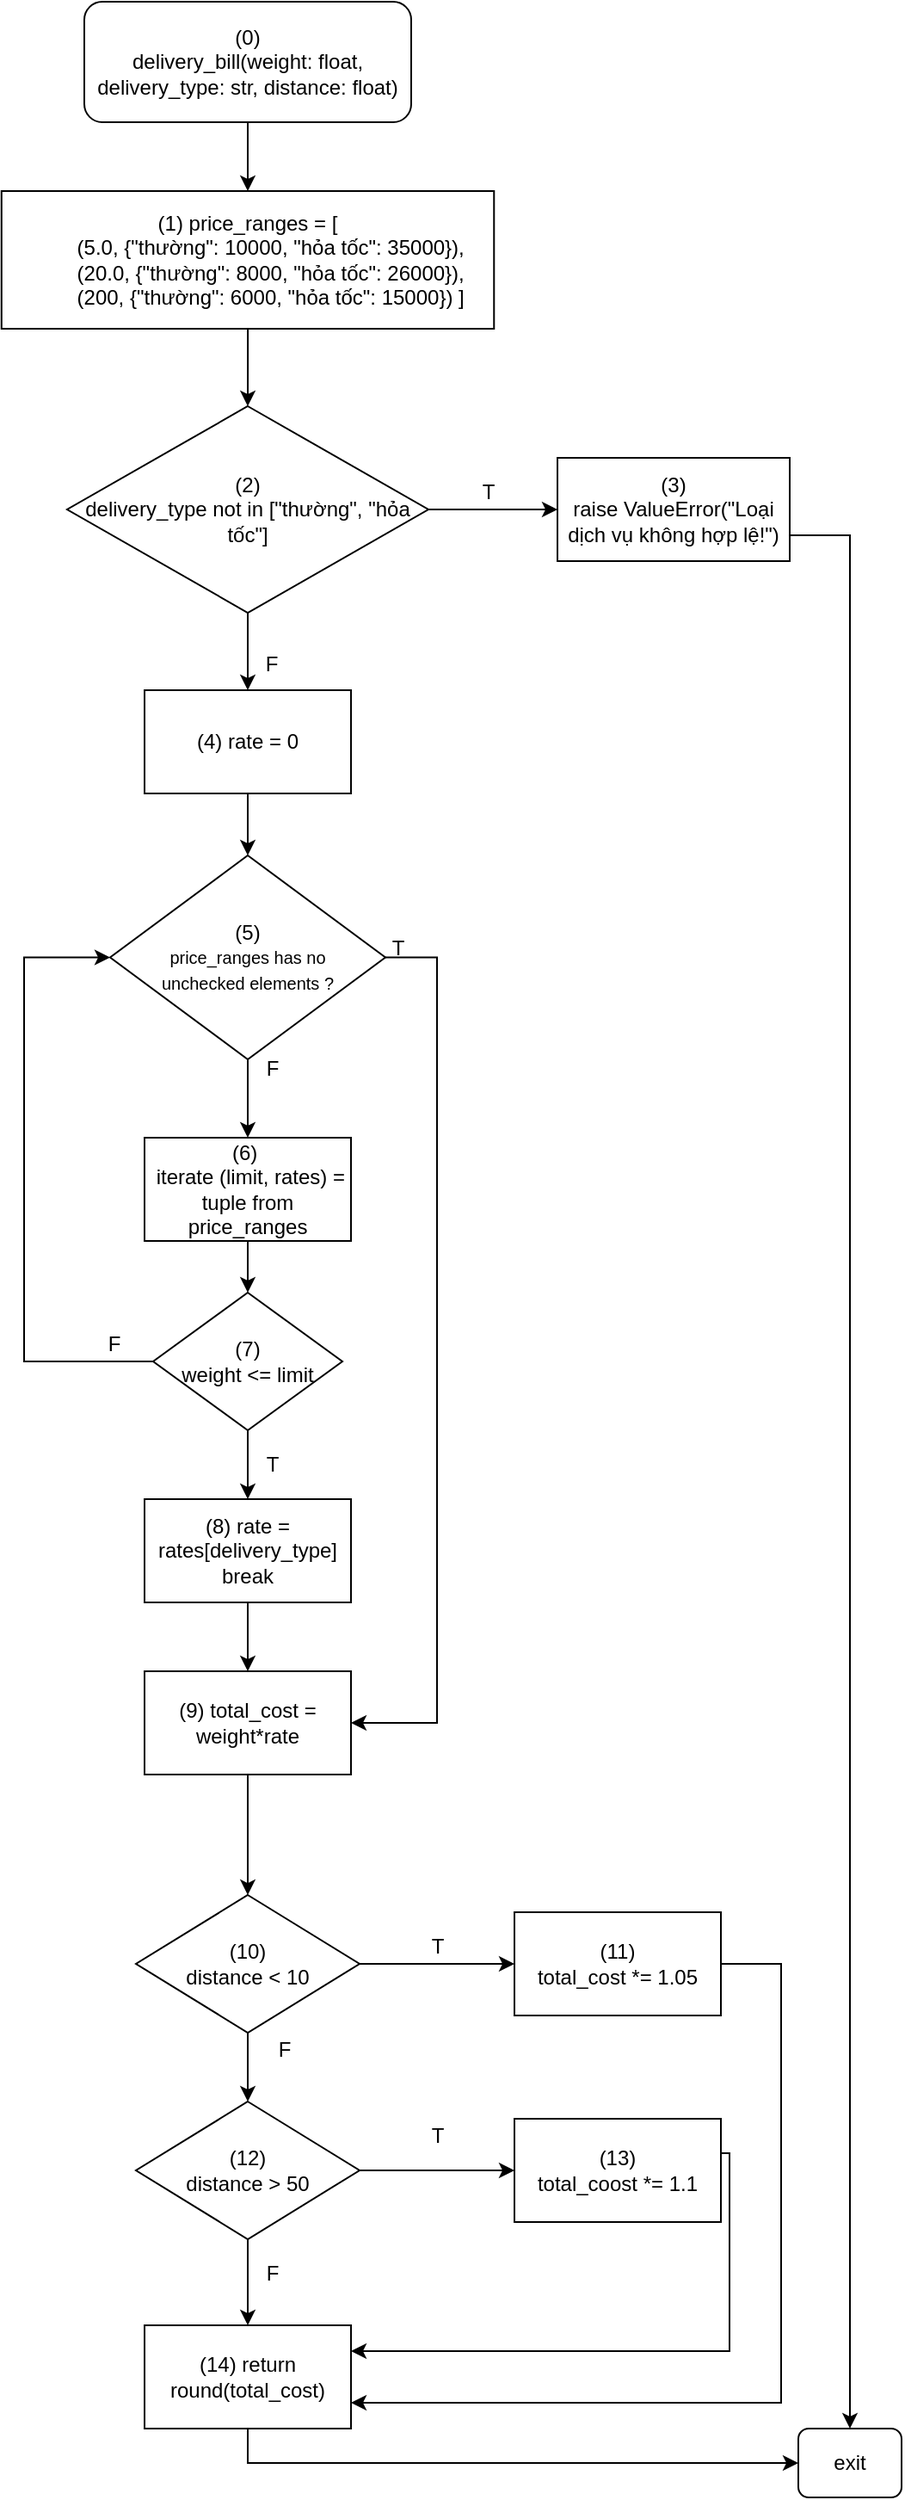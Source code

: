 <mxfile version="26.1.0">
  <diagram id="C5RBs43oDa-KdzZeNtuy" name="Page-1">
    <mxGraphModel dx="701" dy="2085" grid="1" gridSize="10" guides="1" tooltips="1" connect="1" arrows="1" fold="1" page="1" pageScale="1" pageWidth="827" pageHeight="1169" math="0" shadow="0">
      <root>
        <mxCell id="WIyWlLk6GJQsqaUBKTNV-0" />
        <mxCell id="WIyWlLk6GJQsqaUBKTNV-1" parent="WIyWlLk6GJQsqaUBKTNV-0" />
        <mxCell id="I0WviCcc3iurpeJ7TXYC-105" value="" style="edgeStyle=orthogonalEdgeStyle;rounded=0;orthogonalLoop=1;jettySize=auto;html=1;entryX=0.5;entryY=0;entryDx=0;entryDy=0;" parent="WIyWlLk6GJQsqaUBKTNV-1" source="I0WviCcc3iurpeJ7TXYC-101" target="I0WviCcc3iurpeJ7TXYC-106" edge="1">
          <mxGeometry relative="1" as="geometry">
            <mxPoint x="375" y="-975" as="targetPoint" />
          </mxGeometry>
        </mxCell>
        <mxCell id="I0WviCcc3iurpeJ7TXYC-101" value="(0)&lt;div&gt;delivery_bill(weight: float, delivery_type: str, distance: float)&lt;/div&gt;" style="rounded=1;whiteSpace=wrap;html=1;" parent="WIyWlLk6GJQsqaUBKTNV-1" vertex="1">
          <mxGeometry x="275" y="-1140" width="190" height="70" as="geometry" />
        </mxCell>
        <mxCell id="I0WviCcc3iurpeJ7TXYC-109" value="" style="edgeStyle=orthogonalEdgeStyle;rounded=0;orthogonalLoop=1;jettySize=auto;html=1;" parent="WIyWlLk6GJQsqaUBKTNV-1" source="I0WviCcc3iurpeJ7TXYC-106" target="I0WviCcc3iurpeJ7TXYC-108" edge="1">
          <mxGeometry relative="1" as="geometry" />
        </mxCell>
        <mxCell id="I0WviCcc3iurpeJ7TXYC-106" value="&lt;div&gt;(1) price_ranges = [&lt;/div&gt;&lt;div&gt;&amp;nbsp; &amp;nbsp; &amp;nbsp; &amp;nbsp; (5.0, {&quot;thường&quot;: 10000, &quot;hỏa tốc&quot;: 35000}),&lt;/div&gt;&lt;div&gt;&amp;nbsp; &amp;nbsp; &amp;nbsp; &amp;nbsp; (20.0, {&quot;thường&quot;: 8000, &quot;hỏa tốc&quot;: 26000}),&lt;/div&gt;&lt;div&gt;&amp;nbsp; &amp;nbsp; &amp;nbsp; &amp;nbsp; (200, {&quot;thường&quot;: 6000, &quot;hỏa tốc&quot;: 15000})&lt;span style=&quot;background-color: initial;&quot;&gt;&amp;nbsp;]&lt;/span&gt;&lt;/div&gt;" style="rounded=0;whiteSpace=wrap;html=1;" parent="WIyWlLk6GJQsqaUBKTNV-1" vertex="1">
          <mxGeometry x="226.88" y="-1030" width="286.25" height="80" as="geometry" />
        </mxCell>
        <mxCell id="I0WviCcc3iurpeJ7TXYC-111" value="" style="edgeStyle=orthogonalEdgeStyle;rounded=0;orthogonalLoop=1;jettySize=auto;html=1;" parent="WIyWlLk6GJQsqaUBKTNV-1" source="I0WviCcc3iurpeJ7TXYC-108" target="I0WviCcc3iurpeJ7TXYC-110" edge="1">
          <mxGeometry relative="1" as="geometry" />
        </mxCell>
        <mxCell id="I0WviCcc3iurpeJ7TXYC-114" value="" style="edgeStyle=orthogonalEdgeStyle;rounded=0;orthogonalLoop=1;jettySize=auto;html=1;" parent="WIyWlLk6GJQsqaUBKTNV-1" source="I0WviCcc3iurpeJ7TXYC-108" target="I0WviCcc3iurpeJ7TXYC-113" edge="1">
          <mxGeometry relative="1" as="geometry" />
        </mxCell>
        <mxCell id="I0WviCcc3iurpeJ7TXYC-108" value="(2)&lt;div&gt;delivery_type not in [&quot;thường&quot;, &quot;hỏa tốc&quot;]&lt;/div&gt;" style="rhombus;whiteSpace=wrap;html=1;rounded=0;" parent="WIyWlLk6GJQsqaUBKTNV-1" vertex="1">
          <mxGeometry x="265" y="-905" width="210" height="120" as="geometry" />
        </mxCell>
        <mxCell id="I0WviCcc3iurpeJ7TXYC-152" value="" style="edgeStyle=orthogonalEdgeStyle;rounded=0;orthogonalLoop=1;jettySize=auto;html=1;entryX=0.5;entryY=0;entryDx=0;entryDy=0;" parent="WIyWlLk6GJQsqaUBKTNV-1" source="I0WviCcc3iurpeJ7TXYC-110" target="I0WviCcc3iurpeJ7TXYC-150" edge="1">
          <mxGeometry relative="1" as="geometry">
            <mxPoint x="787.5" y="-830" as="targetPoint" />
            <Array as="points">
              <mxPoint x="720" y="-830" />
            </Array>
          </mxGeometry>
        </mxCell>
        <mxCell id="I0WviCcc3iurpeJ7TXYC-110" value="(3)&lt;div&gt;raise ValueError(&quot;Loại dịch vụ không hợp lệ!&quot;)&lt;/div&gt;" style="whiteSpace=wrap;html=1;rounded=0;" parent="WIyWlLk6GJQsqaUBKTNV-1" vertex="1">
          <mxGeometry x="550" y="-875" width="135" height="60" as="geometry" />
        </mxCell>
        <mxCell id="I0WviCcc3iurpeJ7TXYC-112" value="T" style="text;html=1;align=center;verticalAlign=middle;whiteSpace=wrap;rounded=0;" parent="WIyWlLk6GJQsqaUBKTNV-1" vertex="1">
          <mxGeometry x="480" y="-870" width="60" height="30" as="geometry" />
        </mxCell>
        <mxCell id="I0WviCcc3iurpeJ7TXYC-117" value="" style="edgeStyle=orthogonalEdgeStyle;rounded=0;orthogonalLoop=1;jettySize=auto;html=1;entryX=0.5;entryY=0;entryDx=0;entryDy=0;" parent="WIyWlLk6GJQsqaUBKTNV-1" source="I0WviCcc3iurpeJ7TXYC-113" target="I0WviCcc3iurpeJ7TXYC-118" edge="1">
          <mxGeometry relative="1" as="geometry">
            <mxPoint x="375" y="-620" as="targetPoint" />
          </mxGeometry>
        </mxCell>
        <mxCell id="I0WviCcc3iurpeJ7TXYC-113" value="(4) rate = 0" style="whiteSpace=wrap;html=1;rounded=0;" parent="WIyWlLk6GJQsqaUBKTNV-1" vertex="1">
          <mxGeometry x="310.01" y="-740" width="120" height="60" as="geometry" />
        </mxCell>
        <mxCell id="I0WviCcc3iurpeJ7TXYC-115" value="F" style="text;html=1;align=center;verticalAlign=middle;whiteSpace=wrap;rounded=0;" parent="WIyWlLk6GJQsqaUBKTNV-1" vertex="1">
          <mxGeometry x="354" y="-770" width="60" height="30" as="geometry" />
        </mxCell>
        <mxCell id="I0WviCcc3iurpeJ7TXYC-127" value="" style="edgeStyle=orthogonalEdgeStyle;rounded=0;orthogonalLoop=1;jettySize=auto;html=1;" parent="WIyWlLk6GJQsqaUBKTNV-1" source="I0WviCcc3iurpeJ7TXYC-118" target="I0WviCcc3iurpeJ7TXYC-126" edge="1">
          <mxGeometry relative="1" as="geometry" />
        </mxCell>
        <mxCell id="I0WviCcc3iurpeJ7TXYC-130" value="" style="edgeStyle=orthogonalEdgeStyle;rounded=0;orthogonalLoop=1;jettySize=auto;html=1;entryX=1;entryY=0.5;entryDx=0;entryDy=0;" parent="WIyWlLk6GJQsqaUBKTNV-1" source="I0WviCcc3iurpeJ7TXYC-118" target="I0WviCcc3iurpeJ7TXYC-131" edge="1">
          <mxGeometry relative="1" as="geometry">
            <mxPoint x="550" y="-584.5" as="targetPoint" />
            <Array as="points">
              <mxPoint x="480" y="-584" />
              <mxPoint x="480" y="-140" />
            </Array>
          </mxGeometry>
        </mxCell>
        <mxCell id="I0WviCcc3iurpeJ7TXYC-118" value="(5)&lt;div&gt;&lt;span style=&quot;font-size: 10px; background-color: transparent; color: light-dark(rgb(0, 0, 0), rgb(255, 255, 255));&quot;&gt;price_ranges has no un&lt;/span&gt;&lt;span style=&quot;font-size: 10px; background-color: transparent; color: light-dark(rgb(0, 0, 0), rgb(255, 255, 255));&quot;&gt;checked&amp;nbsp;&lt;/span&gt;&lt;span style=&quot;font-size: 10px; background-color: transparent; color: light-dark(rgb(0, 0, 0), rgb(255, 255, 255));&quot;&gt;elements ?&lt;/span&gt;&lt;/div&gt;" style="rhombus;whiteSpace=wrap;html=1;rounded=0;" parent="WIyWlLk6GJQsqaUBKTNV-1" vertex="1">
          <mxGeometry x="290" y="-644" width="160" height="118.5" as="geometry" />
        </mxCell>
        <mxCell id="I0WviCcc3iurpeJ7TXYC-123" value="" style="edgeStyle=orthogonalEdgeStyle;rounded=0;orthogonalLoop=1;jettySize=auto;html=1;" parent="WIyWlLk6GJQsqaUBKTNV-1" source="I0WviCcc3iurpeJ7TXYC-120" target="I0WviCcc3iurpeJ7TXYC-122" edge="1">
          <mxGeometry relative="1" as="geometry" />
        </mxCell>
        <mxCell id="I0WviCcc3iurpeJ7TXYC-125" value="" style="edgeStyle=orthogonalEdgeStyle;rounded=0;orthogonalLoop=1;jettySize=auto;html=1;entryX=0;entryY=0.5;entryDx=0;entryDy=0;exitX=0;exitY=0.5;exitDx=0;exitDy=0;" parent="WIyWlLk6GJQsqaUBKTNV-1" source="I0WviCcc3iurpeJ7TXYC-120" target="I0WviCcc3iurpeJ7TXYC-118" edge="1">
          <mxGeometry relative="1" as="geometry">
            <mxPoint x="290" y="-600" as="targetPoint" />
            <Array as="points">
              <mxPoint x="240" y="-350" />
              <mxPoint x="240" y="-584" />
            </Array>
          </mxGeometry>
        </mxCell>
        <mxCell id="I0WviCcc3iurpeJ7TXYC-120" value="(7)&lt;div&gt;weight &amp;lt;= limit&lt;/div&gt;" style="rhombus;whiteSpace=wrap;html=1;rounded=0;" parent="WIyWlLk6GJQsqaUBKTNV-1" vertex="1">
          <mxGeometry x="315" y="-390" width="110" height="80" as="geometry" />
        </mxCell>
        <mxCell id="I0WviCcc3iurpeJ7TXYC-132" value="" style="edgeStyle=orthogonalEdgeStyle;rounded=0;orthogonalLoop=1;jettySize=auto;html=1;" parent="WIyWlLk6GJQsqaUBKTNV-1" source="I0WviCcc3iurpeJ7TXYC-122" target="I0WviCcc3iurpeJ7TXYC-131" edge="1">
          <mxGeometry relative="1" as="geometry" />
        </mxCell>
        <mxCell id="I0WviCcc3iurpeJ7TXYC-122" value="(8) rate = rates[delivery_type]&lt;div&gt;break&lt;/div&gt;" style="whiteSpace=wrap;html=1;rounded=0;" parent="WIyWlLk6GJQsqaUBKTNV-1" vertex="1">
          <mxGeometry x="310" y="-270" width="120" height="60" as="geometry" />
        </mxCell>
        <mxCell id="I0WviCcc3iurpeJ7TXYC-128" value="" style="edgeStyle=orthogonalEdgeStyle;rounded=0;orthogonalLoop=1;jettySize=auto;html=1;" parent="WIyWlLk6GJQsqaUBKTNV-1" source="I0WviCcc3iurpeJ7TXYC-126" target="I0WviCcc3iurpeJ7TXYC-120" edge="1">
          <mxGeometry relative="1" as="geometry" />
        </mxCell>
        <mxCell id="I0WviCcc3iurpeJ7TXYC-126" value="(6)&amp;nbsp;&lt;div&gt;&amp;nbsp;iterate (limit, rates) = tuple from price_ranges&lt;/div&gt;" style="whiteSpace=wrap;html=1;rounded=0;" parent="WIyWlLk6GJQsqaUBKTNV-1" vertex="1">
          <mxGeometry x="310" y="-480" width="120" height="60" as="geometry" />
        </mxCell>
        <mxCell id="I0WviCcc3iurpeJ7TXYC-139" value="" style="edgeStyle=orthogonalEdgeStyle;rounded=0;orthogonalLoop=1;jettySize=auto;html=1;" parent="WIyWlLk6GJQsqaUBKTNV-1" source="I0WviCcc3iurpeJ7TXYC-131" target="I0WviCcc3iurpeJ7TXYC-138" edge="1">
          <mxGeometry relative="1" as="geometry" />
        </mxCell>
        <mxCell id="I0WviCcc3iurpeJ7TXYC-131" value="(9) total_cost = weight*rate" style="whiteSpace=wrap;html=1;rounded=0;" parent="WIyWlLk6GJQsqaUBKTNV-1" vertex="1">
          <mxGeometry x="310" y="-170" width="120" height="60" as="geometry" />
        </mxCell>
        <mxCell id="I0WviCcc3iurpeJ7TXYC-134" value="T" style="text;html=1;align=center;verticalAlign=middle;whiteSpace=wrap;rounded=0;" parent="WIyWlLk6GJQsqaUBKTNV-1" vertex="1">
          <mxGeometry x="435" y="-600" width="45" height="20" as="geometry" />
        </mxCell>
        <mxCell id="I0WviCcc3iurpeJ7TXYC-135" value="F" style="text;html=1;align=center;verticalAlign=middle;whiteSpace=wrap;rounded=0;" parent="WIyWlLk6GJQsqaUBKTNV-1" vertex="1">
          <mxGeometry x="270" y="-370" width="45" height="20" as="geometry" />
        </mxCell>
        <mxCell id="I0WviCcc3iurpeJ7TXYC-136" value="F" style="text;html=1;align=center;verticalAlign=middle;whiteSpace=wrap;rounded=0;" parent="WIyWlLk6GJQsqaUBKTNV-1" vertex="1">
          <mxGeometry x="361.5" y="-530" width="45" height="20" as="geometry" />
        </mxCell>
        <mxCell id="I0WviCcc3iurpeJ7TXYC-137" value="T" style="text;html=1;align=center;verticalAlign=middle;whiteSpace=wrap;rounded=0;" parent="WIyWlLk6GJQsqaUBKTNV-1" vertex="1">
          <mxGeometry x="361.5" y="-300" width="45" height="20" as="geometry" />
        </mxCell>
        <mxCell id="I0WviCcc3iurpeJ7TXYC-141" value="" style="edgeStyle=orthogonalEdgeStyle;rounded=0;orthogonalLoop=1;jettySize=auto;html=1;" parent="WIyWlLk6GJQsqaUBKTNV-1" source="I0WviCcc3iurpeJ7TXYC-138" target="I0WviCcc3iurpeJ7TXYC-140" edge="1">
          <mxGeometry relative="1" as="geometry" />
        </mxCell>
        <mxCell id="I0WviCcc3iurpeJ7TXYC-143" value="" style="edgeStyle=orthogonalEdgeStyle;rounded=0;orthogonalLoop=1;jettySize=auto;html=1;" parent="WIyWlLk6GJQsqaUBKTNV-1" source="I0WviCcc3iurpeJ7TXYC-138" target="I0WviCcc3iurpeJ7TXYC-142" edge="1">
          <mxGeometry relative="1" as="geometry" />
        </mxCell>
        <mxCell id="I0WviCcc3iurpeJ7TXYC-138" value="(10)&lt;div&gt;distance &amp;lt; 10&lt;/div&gt;" style="rhombus;whiteSpace=wrap;html=1;rounded=0;" parent="WIyWlLk6GJQsqaUBKTNV-1" vertex="1">
          <mxGeometry x="305.01" y="-40" width="130" height="80" as="geometry" />
        </mxCell>
        <mxCell id="I0WviCcc3iurpeJ7TXYC-160" value="" style="edgeStyle=orthogonalEdgeStyle;rounded=0;orthogonalLoop=1;jettySize=auto;html=1;entryX=1;entryY=0.75;entryDx=0;entryDy=0;" parent="WIyWlLk6GJQsqaUBKTNV-1" source="I0WviCcc3iurpeJ7TXYC-140" target="I0WviCcc3iurpeJ7TXYC-146" edge="1">
          <mxGeometry relative="1" as="geometry">
            <mxPoint x="745.0" as="targetPoint" />
            <Array as="points">
              <mxPoint x="680" />
              <mxPoint x="680" y="255" />
            </Array>
          </mxGeometry>
        </mxCell>
        <mxCell id="I0WviCcc3iurpeJ7TXYC-140" value="(11)&lt;div&gt;total_cost *= 1.05&lt;/div&gt;" style="whiteSpace=wrap;html=1;rounded=0;" parent="WIyWlLk6GJQsqaUBKTNV-1" vertex="1">
          <mxGeometry x="525" y="-30" width="120" height="60" as="geometry" />
        </mxCell>
        <mxCell id="I0WviCcc3iurpeJ7TXYC-145" value="" style="edgeStyle=orthogonalEdgeStyle;rounded=0;orthogonalLoop=1;jettySize=auto;html=1;" parent="WIyWlLk6GJQsqaUBKTNV-1" source="I0WviCcc3iurpeJ7TXYC-142" target="I0WviCcc3iurpeJ7TXYC-144" edge="1">
          <mxGeometry relative="1" as="geometry" />
        </mxCell>
        <mxCell id="I0WviCcc3iurpeJ7TXYC-147" value="" style="edgeStyle=orthogonalEdgeStyle;rounded=0;orthogonalLoop=1;jettySize=auto;html=1;" parent="WIyWlLk6GJQsqaUBKTNV-1" source="I0WviCcc3iurpeJ7TXYC-142" target="I0WviCcc3iurpeJ7TXYC-146" edge="1">
          <mxGeometry relative="1" as="geometry" />
        </mxCell>
        <mxCell id="I0WviCcc3iurpeJ7TXYC-142" value="(12)&lt;div&gt;distance &amp;gt; 50&lt;/div&gt;" style="rhombus;whiteSpace=wrap;html=1;rounded=0;" parent="WIyWlLk6GJQsqaUBKTNV-1" vertex="1">
          <mxGeometry x="305.01" y="80" width="130" height="80" as="geometry" />
        </mxCell>
        <mxCell id="I0WviCcc3iurpeJ7TXYC-156" value="" style="edgeStyle=orthogonalEdgeStyle;rounded=0;orthogonalLoop=1;jettySize=auto;html=1;entryX=1;entryY=0.25;entryDx=0;entryDy=0;" parent="WIyWlLk6GJQsqaUBKTNV-1" source="I0WviCcc3iurpeJ7TXYC-144" target="I0WviCcc3iurpeJ7TXYC-146" edge="1">
          <mxGeometry relative="1" as="geometry">
            <mxPoint x="745.01" y="110" as="targetPoint" />
            <Array as="points">
              <mxPoint x="650" y="110" />
              <mxPoint x="650" y="225" />
            </Array>
          </mxGeometry>
        </mxCell>
        <mxCell id="I0WviCcc3iurpeJ7TXYC-144" value="(13)&lt;div&gt;total_coost *= 1.1&lt;/div&gt;" style="whiteSpace=wrap;html=1;rounded=0;" parent="WIyWlLk6GJQsqaUBKTNV-1" vertex="1">
          <mxGeometry x="525" y="90" width="120" height="60" as="geometry" />
        </mxCell>
        <mxCell id="I0WviCcc3iurpeJ7TXYC-149" value="" style="edgeStyle=orthogonalEdgeStyle;rounded=0;orthogonalLoop=1;jettySize=auto;html=1;entryX=0;entryY=0.5;entryDx=0;entryDy=0;exitX=0.5;exitY=1;exitDx=0;exitDy=0;" parent="WIyWlLk6GJQsqaUBKTNV-1" source="I0WviCcc3iurpeJ7TXYC-146" target="I0WviCcc3iurpeJ7TXYC-150" edge="1">
          <mxGeometry relative="1" as="geometry">
            <mxPoint x="515.01" y="240" as="targetPoint" />
          </mxGeometry>
        </mxCell>
        <mxCell id="I0WviCcc3iurpeJ7TXYC-146" value="(14) return round(total_cost)" style="whiteSpace=wrap;html=1;rounded=0;" parent="WIyWlLk6GJQsqaUBKTNV-1" vertex="1">
          <mxGeometry x="310.01" y="210" width="120" height="60" as="geometry" />
        </mxCell>
        <mxCell id="I0WviCcc3iurpeJ7TXYC-150" value="exit" style="rounded=1;whiteSpace=wrap;html=1;" parent="WIyWlLk6GJQsqaUBKTNV-1" vertex="1">
          <mxGeometry x="690" y="270" width="60" height="40" as="geometry" />
        </mxCell>
        <mxCell id="I0WviCcc3iurpeJ7TXYC-161" value="F" style="text;html=1;align=center;verticalAlign=middle;whiteSpace=wrap;rounded=0;" parent="WIyWlLk6GJQsqaUBKTNV-1" vertex="1">
          <mxGeometry x="369" y="40" width="45" height="20" as="geometry" />
        </mxCell>
        <mxCell id="I0WviCcc3iurpeJ7TXYC-162" value="F" style="text;html=1;align=center;verticalAlign=middle;whiteSpace=wrap;rounded=0;" parent="WIyWlLk6GJQsqaUBKTNV-1" vertex="1">
          <mxGeometry x="361.5" y="170" width="45" height="20" as="geometry" />
        </mxCell>
        <mxCell id="I0WviCcc3iurpeJ7TXYC-163" value="T" style="text;html=1;align=center;verticalAlign=middle;whiteSpace=wrap;rounded=0;" parent="WIyWlLk6GJQsqaUBKTNV-1" vertex="1">
          <mxGeometry x="458.13" y="90" width="45" height="20" as="geometry" />
        </mxCell>
        <mxCell id="I0WviCcc3iurpeJ7TXYC-164" value="T" style="text;html=1;align=center;verticalAlign=middle;whiteSpace=wrap;rounded=0;" parent="WIyWlLk6GJQsqaUBKTNV-1" vertex="1">
          <mxGeometry x="458.13" y="-20" width="45" height="20" as="geometry" />
        </mxCell>
      </root>
    </mxGraphModel>
  </diagram>
</mxfile>
